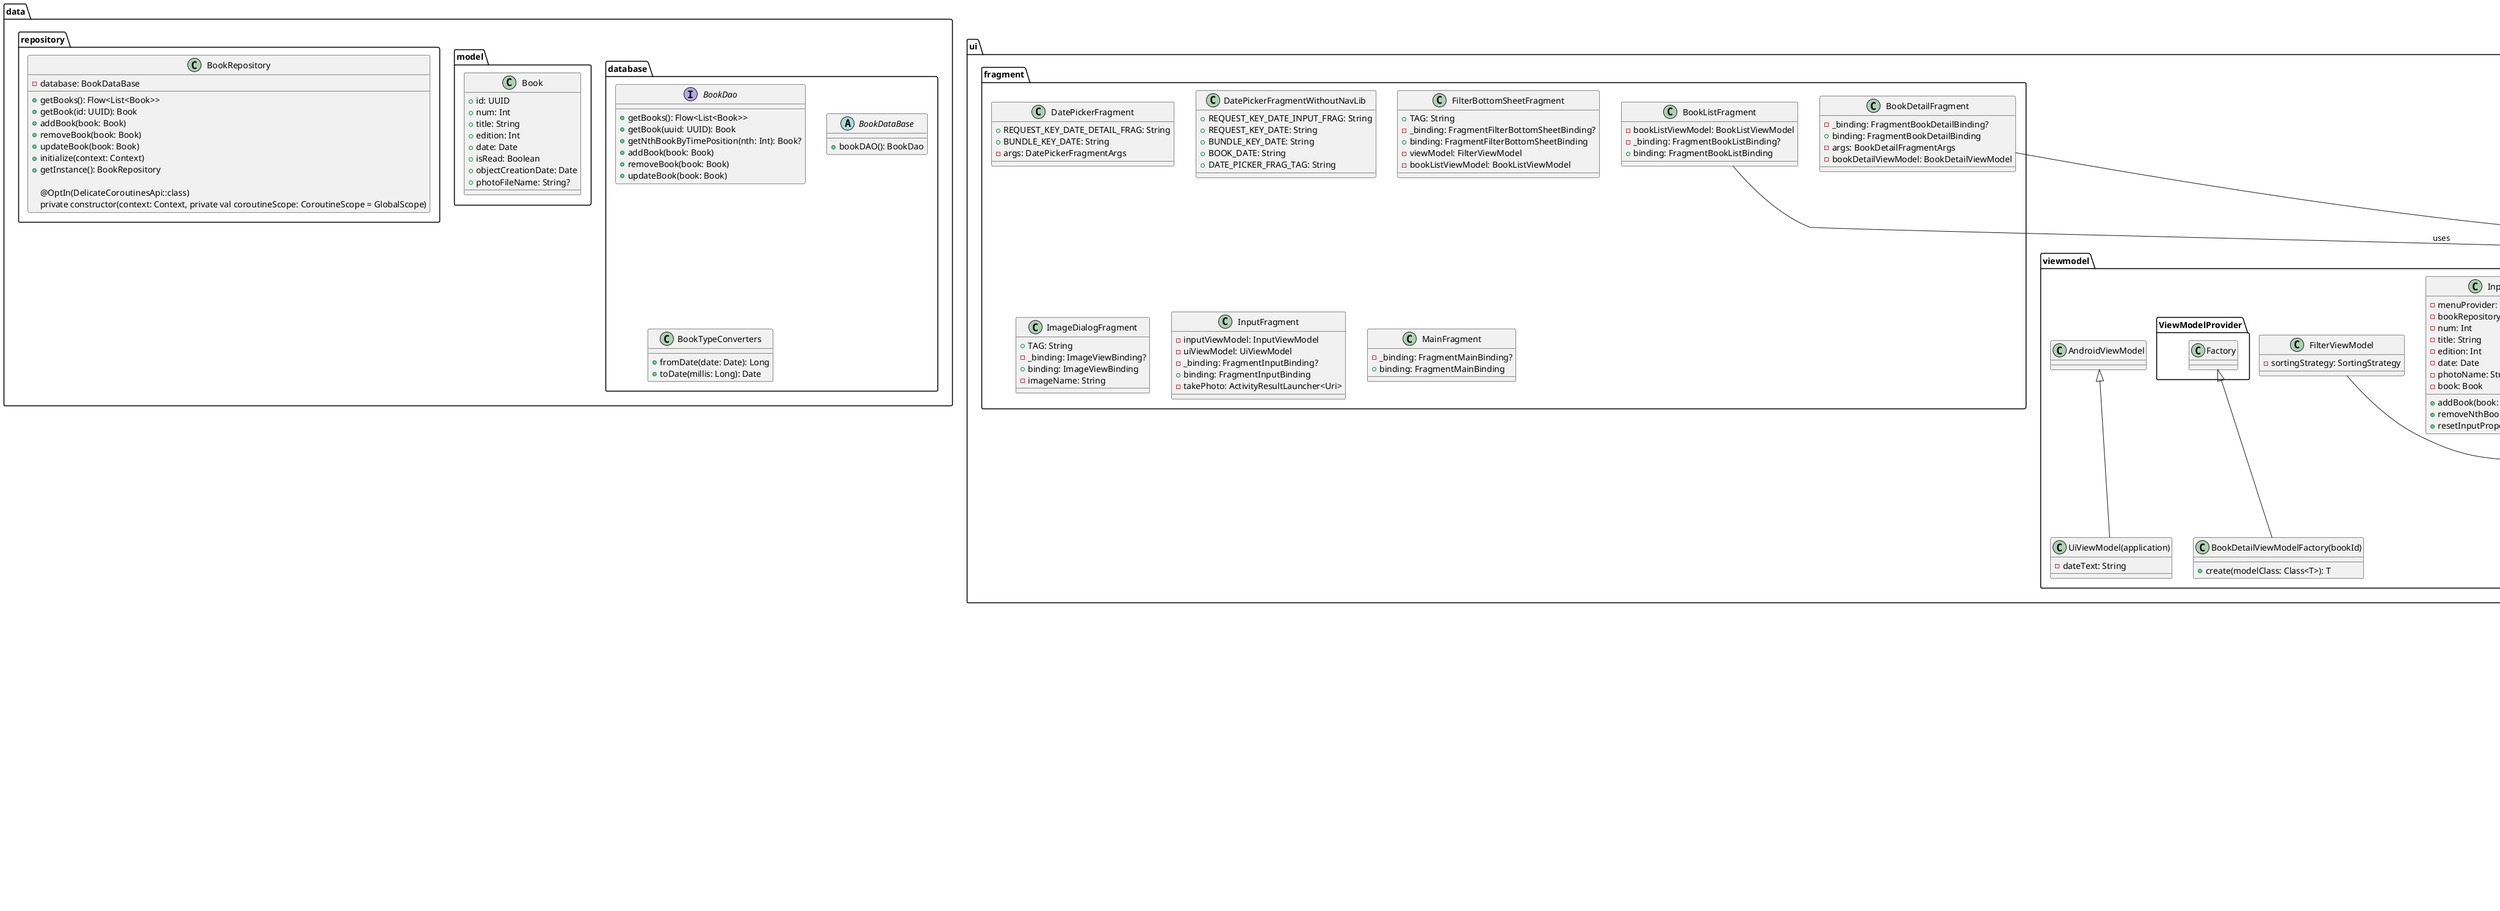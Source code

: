 @startuml

package application {
    class BookApplication
}

package data {
    package database {
        interface BookDao {
            +getBooks(): Flow<List<Book>>
            +getBook(uuid: UUID): Book
            +getNthBookByTimePosition(nth: Int): Book?
            +addBook(book: Book)
            +removeBook(book: Book)
            +updateBook(book: Book)
        }

        abstract class BookDataBase {
            +bookDAO(): BookDao
        }

        class BookTypeConverters {
            +fromDate(date: Date): Long
            +toDate(millis: Long): Date
        }
    }

    package model {
        class Book {
            +id: UUID
            +num: Int
            +title: String
            +edition: Int
            +date: Date
            +isRead: Boolean
            +objectCreationDate: Date
            +photoFileName: String?
        }
    }

    package repository {
        class BookRepository {
            +getBooks(): Flow<List<Book>>
            +getBook(id: UUID): Book
            +addBook(book: Book)
            +removeBook(book: Book)
            +updateBook(book: Book)
            -database: BookDataBase
            +initialize(context: Context)
            +getInstance(): BookRepository

            @OptIn(DelicateCoroutinesApi::class)
            private constructor(context: Context, private val coroutineScope: CoroutineScope = GlobalScope)
        }
    }
}

package ui {
    package activity {
        class MainActivity {
            -_binding: ActivityMainBinding?
            +binding: ActivityMainBinding
        }
    }

    package adapter {
        class BookListAdapter {
            -books: List<Book>
            -onBookClicked: (bookId: UUID) -> Unit
        }
        class BookViewHolder {
            -binding: ListItemBookBinding
            +bind(book: Book, onBookClicked: (crimeId: UUID) -> Unit)
        }
    }

    package fragment {
        class BookDetailFragment {
            -_binding: FragmentBookDetailBinding?
            +binding: FragmentBookDetailBinding
            -args: BookDetailFragmentArgs
            -bookDetailViewModel: BookDetailViewModel
        }

        class BookListFragment {
            -bookListViewModel: BookListViewModel
            -_binding: FragmentBookListBinding?
            +binding: FragmentBookListBinding
        }

        class DatePickerFragment {
            +REQUEST_KEY_DATE_DETAIL_FRAG: String
            +BUNDLE_KEY_DATE: String
            -args: DatePickerFragmentArgs
        }

        class DatePickerFragmentWithoutNavLib {
            +REQUEST_KEY_DATE_INPUT_FRAG: String
            +REQUEST_KEY_DATE: String
            +BUNDLE_KEY_DATE: String
            +BOOK_DATE: String
            +DATE_PICKER_FRAG_TAG: String
        }

        class FilterBottomSheetFragment {
            +TAG: String
            -_binding: FragmentFilterBottomSheetBinding?
            +binding: FragmentFilterBottomSheetBinding
            -viewModel: FilterViewModel
            -bookListViewModel: BookListViewModel
        }

        class ImageDialogFragment {
            +TAG: String
            -_binding: ImageViewBinding?
            +binding: ImageViewBinding
            -imageName: String
        }

        class InputFragment {
            -inputViewModel: InputViewModel
            -uiViewModel: UiViewModel
            -_binding: FragmentInputBinding?
            +binding: FragmentInputBinding
            -takePhoto: ActivityResultLauncher<Uri>
        }

        class MainFragment {
            -_binding: FragmentMainBinding?
            +binding: FragmentMainBinding
        }
    }

    package viewmodel {
        class BookDetailViewModel(bookId) {
            -bookRepository: BookRepository
            -_book: MutableStateFlow<Book?>
            +book: StateFlow<Book?>
            +updateBook(onUpdate: (Book) -> Book)
        }

        class BookDetailViewModelFactory(bookId) extends ViewModelProvider.Factory {
            +create(modelClass: Class<T>): T
        }

        class BookListViewModel {
            -bookRepository: BookRepository
            -sortingStrategy: SortingStrategy
            -_books: MutableStateFlow<List<Book>>
            +books: StateFlow<List<Book>>
            +sortBooksBy(sortingStrategy: SortingStrategy)
        }

        class FilterViewModel {
            -sortingStrategy: SortingStrategy
        }

        class InputViewModel {
            -menuProvider: CameraMenuProvider?
            -bookRepository: BookRepository
            -num: Int
            -title: String
            -edition: Int
            -date: Date
            -photoName: String
            -book: Book
            +addBook(book: Book)
            +removeNthBook(nth: Int)
            +resetInputProperties()
        }

        class UiViewModel(application) extends AndroidViewModel {
            -dateText: String
        }
    }
}

package utils {
    package sorting {
        interface SortingStrategy {
            +sort(books: List<Book>): List<Book>
        }
        class NameAscSortingStrategy
        class NameDescSortingStrategy
        class NumAscSortingStrategy
        class NumDescSortingStrategy
        class OriginalSortingStrategy
    }
    class CameraMenuProvider {
        -inputViewModel: InputViewModel
        -activity: Activity
        -context: Context
        -takePhoto: ActivityResultLauncher<Uri>
        +onCreateMenu(menu: Menu, menuInflater: MenuInflater)
        +onPrepareMenu(menu: Menu)
        +onMenuItemSelected(menuItem: MenuItem): Boolean
        -canResolveIntent(intent: Intent): Boolean
    }
}

database.BookDataBase --> database.BookDao : has
database.BookDao --> model.Book : returns
repository.BookRepository --> database.BookDataBase : uses
repository.BookRepository --> model.Book : manages
ui.adapter.BookListAdapter --> model.Book : contains
ui.adapter.BookViewHolder --> model.Book : binds
ui.fragment.BookDetailFragment --> ui.viewmodel.BookDetailViewModel : uses
ui.fragment.BookListFragment --> ui.viewmodel.BookListViewModel : uses
ui.viewmodel.BookDetailViewModel --> repository.BookRepository : uses
ui.viewmodel.BookListViewModel --> repository.BookRepository : uses
utils.sorting.SortingStrategy <|-- utils.sorting.NameAscSortingStrategy
utils.sorting.SortingStrategy <|-- utils.sorting.NameDescSortingStrategy
utils.sorting.SortingStrategy <|-- utils.sorting.NumAscSortingStrategy
utils.sorting.SortingStrategy <|-- utils.sorting.NumDescSortingStrategy
utils.sorting.SortingStrategy <|-- utils.sorting.OriginalSortingStrategy
ui.viewmodel.FilterViewModel --> utils.sorting.SortingStrategy : uses
ui.viewmodel.InputViewModel --> repository.BookRepository : uses
ui.viewmodel.InputViewModel --> utils.CameraMenuProvider : uses
utils.CameraMenuProvider --> ui.viewmodel.InputViewModel : uses

@enduml